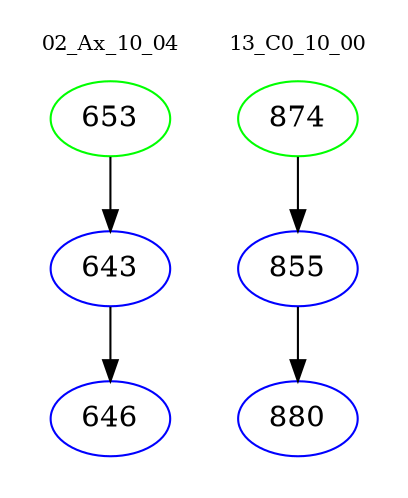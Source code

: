 digraph{
subgraph cluster_0 {
color = white
label = "02_Ax_10_04";
fontsize=10;
T0_653 [label="653", color="green"]
T0_653 -> T0_643 [color="black"]
T0_643 [label="643", color="blue"]
T0_643 -> T0_646 [color="black"]
T0_646 [label="646", color="blue"]
}
subgraph cluster_1 {
color = white
label = "13_C0_10_00";
fontsize=10;
T1_874 [label="874", color="green"]
T1_874 -> T1_855 [color="black"]
T1_855 [label="855", color="blue"]
T1_855 -> T1_880 [color="black"]
T1_880 [label="880", color="blue"]
}
}
